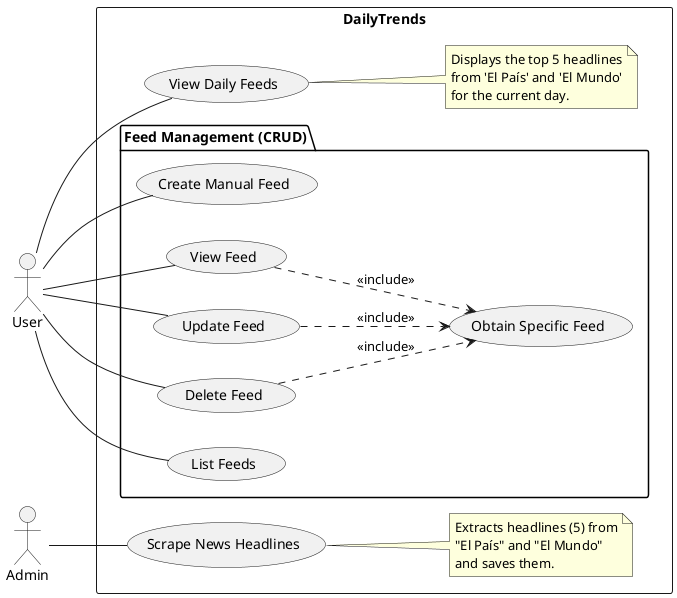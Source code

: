 @startuml DailyTrendsUseCases

  left to right direction

  actor User
  actor Admin

  rectangle "DailyTrends" {
    
    Admin -- (Scrape News Headlines)
    note right of (Scrape News Headlines)
      Extracts headlines (5) from
      "El País" and "El Mundo"
      and saves them.
    end note
    
    User -- (View Daily Feeds)
    note right of (View Daily Feeds)
      Displays the top 5 headlines
      from 'El País' and 'El Mundo'
      for the current day.
    end note
    
    package "Feed Management (CRUD)" {
      User -- (Create Manual Feed)
      User -- (View Feed)
      User -- (Update Feed)
      User -- (Delete Feed)
      User -- (List Feeds)
      (View Feed) ..> (Obtain Specific Feed) : <<include>>
      (Update Feed) ..> (Obtain Specific Feed) : <<include>>
      (Delete Feed) ..> (Obtain Specific Feed) : <<include>>
    }

  }

@enduml